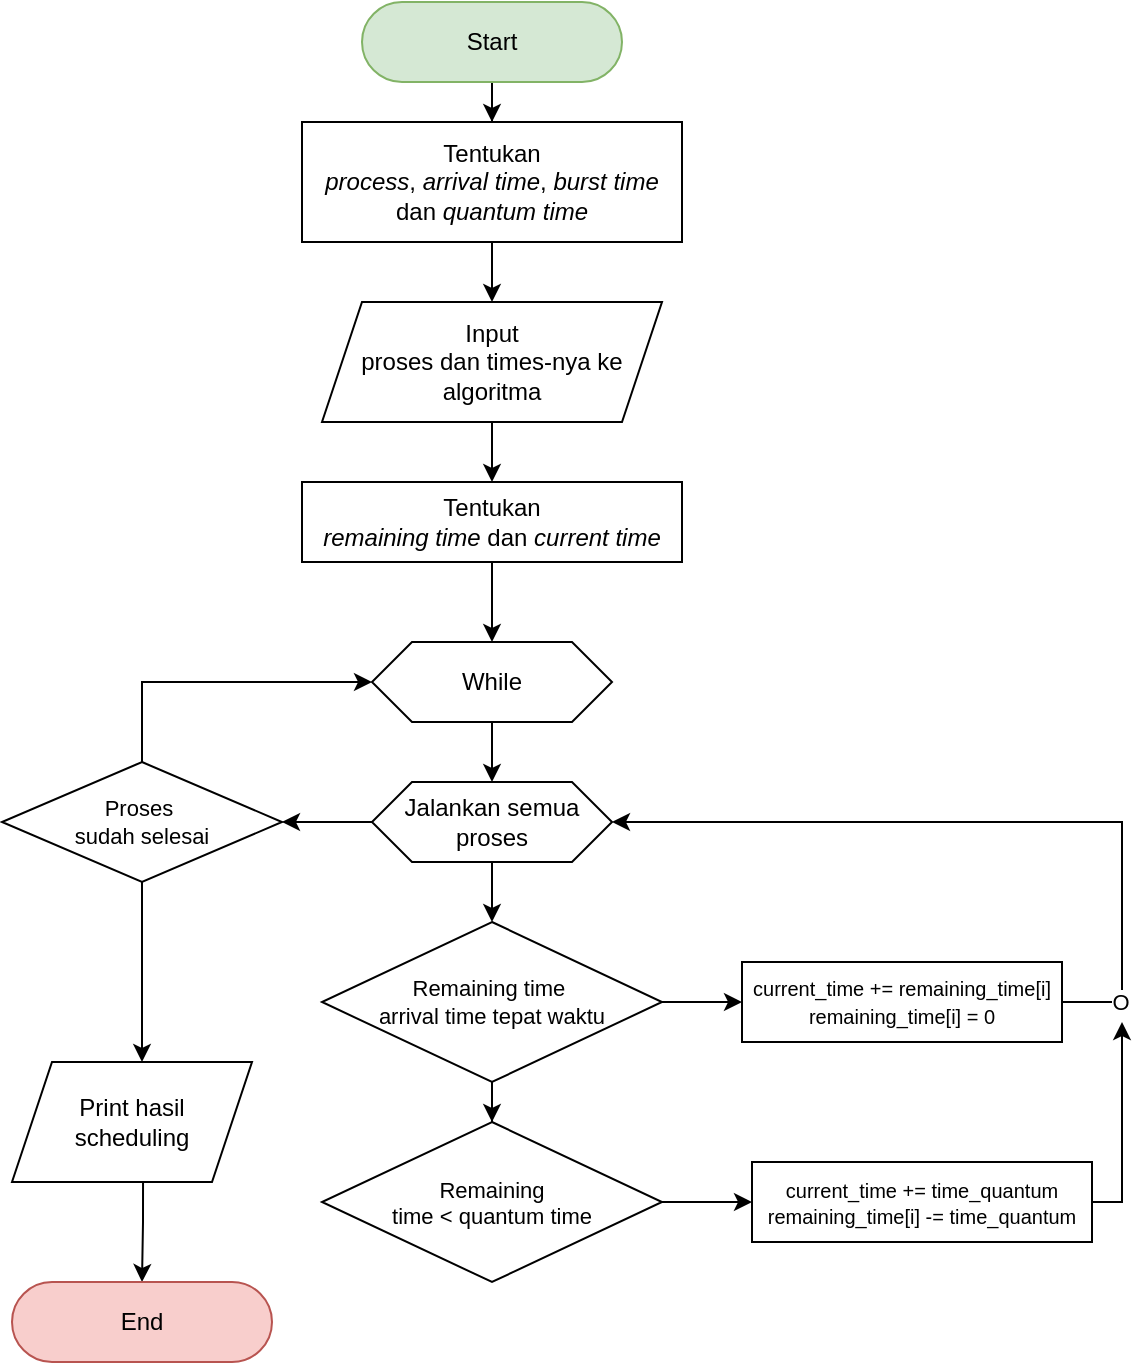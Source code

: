 <mxfile version="22.1.0" type="github">
  <diagram name="Page-1" id="GzDkK3Wdm-paOA56kU2o">
    <mxGraphModel dx="1731" dy="921" grid="1" gridSize="10" guides="1" tooltips="1" connect="1" arrows="1" fold="1" page="1" pageScale="1" pageWidth="827" pageHeight="1169" math="0" shadow="0">
      <root>
        <mxCell id="0" />
        <mxCell id="1" parent="0" />
        <mxCell id="nh16xZnF35ZIOP_AyppK-23" value="" style="edgeStyle=orthogonalEdgeStyle;rounded=0;orthogonalLoop=1;jettySize=auto;html=1;entryX=0.5;entryY=0;entryDx=0;entryDy=0;" edge="1" parent="1" source="nh16xZnF35ZIOP_AyppK-1" target="nh16xZnF35ZIOP_AyppK-2">
          <mxGeometry relative="1" as="geometry" />
        </mxCell>
        <mxCell id="nh16xZnF35ZIOP_AyppK-1" value="Start" style="rounded=1;whiteSpace=wrap;html=1;arcSize=50;fillColor=#d5e8d4;strokeColor=#82b366;" vertex="1" parent="1">
          <mxGeometry x="230" y="140" width="130" height="40" as="geometry" />
        </mxCell>
        <mxCell id="nh16xZnF35ZIOP_AyppK-25" value="" style="edgeStyle=orthogonalEdgeStyle;rounded=0;orthogonalLoop=1;jettySize=auto;html=1;" edge="1" parent="1" source="nh16xZnF35ZIOP_AyppK-2" target="nh16xZnF35ZIOP_AyppK-3">
          <mxGeometry relative="1" as="geometry" />
        </mxCell>
        <mxCell id="nh16xZnF35ZIOP_AyppK-2" value="&lt;p align=&quot;center&quot; class=&quot;MsoNormal&quot;&gt;Tentukan&lt;br&gt;&lt;i&gt;process&lt;/i&gt;, &lt;i&gt;arrival time&lt;/i&gt;, &lt;i&gt;burst time&lt;/i&gt; dan &lt;i&gt;quantum time&lt;/i&gt;&lt;span style=&quot;font-family: &amp;quot;Plus Jakarta Sans&amp;quot;;&quot;&gt;&lt;/span&gt;&lt;/p&gt;" style="rounded=0;whiteSpace=wrap;html=1;" vertex="1" parent="1">
          <mxGeometry x="200" y="200" width="190" height="60" as="geometry" />
        </mxCell>
        <mxCell id="nh16xZnF35ZIOP_AyppK-28" style="edgeStyle=orthogonalEdgeStyle;rounded=0;orthogonalLoop=1;jettySize=auto;html=1;entryX=0.5;entryY=0;entryDx=0;entryDy=0;" edge="1" parent="1" source="nh16xZnF35ZIOP_AyppK-3" target="nh16xZnF35ZIOP_AyppK-4">
          <mxGeometry relative="1" as="geometry" />
        </mxCell>
        <mxCell id="nh16xZnF35ZIOP_AyppK-3" value="&lt;p align=&quot;center&quot; class=&quot;MsoNormal&quot;&gt;Input&lt;br/&gt;proses dan times-nya ke algoritma&lt;span style=&quot;font-family: &amp;quot;Plus Jakarta Sans&amp;quot;;&quot;&gt;&lt;/span&gt;&lt;/p&gt;" style="shape=parallelogram;perimeter=parallelogramPerimeter;whiteSpace=wrap;html=1;fixedSize=1;" vertex="1" parent="1">
          <mxGeometry x="210" y="290" width="170" height="60" as="geometry" />
        </mxCell>
        <mxCell id="nh16xZnF35ZIOP_AyppK-29" style="edgeStyle=orthogonalEdgeStyle;rounded=0;orthogonalLoop=1;jettySize=auto;html=1;" edge="1" parent="1" source="nh16xZnF35ZIOP_AyppK-4" target="nh16xZnF35ZIOP_AyppK-6">
          <mxGeometry relative="1" as="geometry" />
        </mxCell>
        <mxCell id="nh16xZnF35ZIOP_AyppK-4" value="&lt;p align=&quot;center&quot; class=&quot;MsoNormal&quot;&gt;&lt;font style=&quot;font-size: 12px;&quot;&gt;&lt;font style=&quot;&quot;&gt;Tentukan&lt;br&gt;&lt;i&gt;remaining time&lt;/i&gt; dan&lt;i&gt; current &lt;/i&gt;&lt;/font&gt;&lt;i&gt;time&lt;/i&gt;&lt;/font&gt;&lt;span style=&quot;font-family: &amp;quot;Plus Jakarta Sans&amp;quot;;&quot;&gt;&lt;/span&gt;&lt;/p&gt;" style="rounded=0;whiteSpace=wrap;html=1;" vertex="1" parent="1">
          <mxGeometry x="200" y="380" width="190" height="40" as="geometry" />
        </mxCell>
        <mxCell id="nh16xZnF35ZIOP_AyppK-31" style="edgeStyle=orthogonalEdgeStyle;rounded=0;orthogonalLoop=1;jettySize=auto;html=1;entryX=0.5;entryY=0;entryDx=0;entryDy=0;" edge="1" parent="1" source="nh16xZnF35ZIOP_AyppK-6" target="nh16xZnF35ZIOP_AyppK-7">
          <mxGeometry relative="1" as="geometry" />
        </mxCell>
        <mxCell id="nh16xZnF35ZIOP_AyppK-6" value="While" style="shape=hexagon;perimeter=hexagonPerimeter2;whiteSpace=wrap;html=1;fixedSize=1;" vertex="1" parent="1">
          <mxGeometry x="235" y="460" width="120" height="40" as="geometry" />
        </mxCell>
        <mxCell id="nh16xZnF35ZIOP_AyppK-18" value="" style="edgeStyle=orthogonalEdgeStyle;rounded=0;orthogonalLoop=1;jettySize=auto;html=1;" edge="1" parent="1" source="nh16xZnF35ZIOP_AyppK-7" target="nh16xZnF35ZIOP_AyppK-17">
          <mxGeometry relative="1" as="geometry" />
        </mxCell>
        <mxCell id="nh16xZnF35ZIOP_AyppK-33" style="edgeStyle=orthogonalEdgeStyle;rounded=0;orthogonalLoop=1;jettySize=auto;html=1;entryX=0.5;entryY=0;entryDx=0;entryDy=0;" edge="1" parent="1" source="nh16xZnF35ZIOP_AyppK-7" target="nh16xZnF35ZIOP_AyppK-9">
          <mxGeometry relative="1" as="geometry" />
        </mxCell>
        <mxCell id="nh16xZnF35ZIOP_AyppK-7" value="Jalankan semua proses" style="shape=hexagon;perimeter=hexagonPerimeter2;whiteSpace=wrap;html=1;fixedSize=1;" vertex="1" parent="1">
          <mxGeometry x="235" y="530" width="120" height="40" as="geometry" />
        </mxCell>
        <mxCell id="nh16xZnF35ZIOP_AyppK-19" value="" style="edgeStyle=orthogonalEdgeStyle;rounded=0;orthogonalLoop=1;jettySize=auto;html=1;" edge="1" parent="1" source="nh16xZnF35ZIOP_AyppK-9" target="nh16xZnF35ZIOP_AyppK-16">
          <mxGeometry relative="1" as="geometry" />
        </mxCell>
        <mxCell id="nh16xZnF35ZIOP_AyppK-36" value="" style="edgeStyle=orthogonalEdgeStyle;rounded=0;orthogonalLoop=1;jettySize=auto;html=1;" edge="1" parent="1" source="nh16xZnF35ZIOP_AyppK-9" target="nh16xZnF35ZIOP_AyppK-11">
          <mxGeometry relative="1" as="geometry" />
        </mxCell>
        <mxCell id="nh16xZnF35ZIOP_AyppK-9" value="&lt;p style=&quot;line-height: 10%;&quot; class=&quot;MsoNormal&quot;&gt;&lt;font style=&quot;font-size: 11px;&quot;&gt;Remaining time&amp;nbsp;&lt;/font&gt;&lt;/p&gt;&lt;p style=&quot;line-height: 10%;&quot; class=&quot;MsoNormal&quot;&gt;&lt;font style=&quot;font-size: 11px;&quot;&gt;arrival time tepat waktu&lt;/font&gt;&lt;/p&gt;" style="rhombus;whiteSpace=wrap;html=1;rounded=0;shadow=0;align=center;" vertex="1" parent="1">
          <mxGeometry x="210" y="600" width="170" height="80" as="geometry" />
        </mxCell>
        <mxCell id="nh16xZnF35ZIOP_AyppK-20" value="" style="edgeStyle=orthogonalEdgeStyle;rounded=0;orthogonalLoop=1;jettySize=auto;html=1;" edge="1" parent="1" source="nh16xZnF35ZIOP_AyppK-11" target="nh16xZnF35ZIOP_AyppK-15">
          <mxGeometry relative="1" as="geometry" />
        </mxCell>
        <mxCell id="nh16xZnF35ZIOP_AyppK-11" value="&lt;p style=&quot;line-height: 110%; font-size: 11px;&quot; align=&quot;center&quot; class=&quot;MsoNormal&quot;&gt;Remaining&lt;br&gt;time &amp;lt; quantum time&lt;/p&gt;" style="rhombus;whiteSpace=wrap;html=1;rounded=0;shadow=0;align=center;" vertex="1" parent="1">
          <mxGeometry x="210" y="700" width="170" height="80" as="geometry" />
        </mxCell>
        <mxCell id="nh16xZnF35ZIOP_AyppK-38" style="edgeStyle=orthogonalEdgeStyle;rounded=0;orthogonalLoop=1;jettySize=auto;html=1;" edge="1" parent="1" source="nh16xZnF35ZIOP_AyppK-15">
          <mxGeometry relative="1" as="geometry">
            <mxPoint x="610" y="650" as="targetPoint" />
            <Array as="points">
              <mxPoint x="610" y="740" />
            </Array>
          </mxGeometry>
        </mxCell>
        <mxCell id="nh16xZnF35ZIOP_AyppK-15" value="&lt;p style=&quot;line-height: 30%; font-size: 10px;&quot; align=&quot;center&quot; class=&quot;MsoNormal&quot;&gt;&lt;font style=&quot;font-size: 10px;&quot;&gt;current_time += time_quantum&lt;/font&gt;&lt;/p&gt;&lt;p style=&quot;line-height: 30%; font-size: 10px;&quot; align=&quot;center&quot; class=&quot;MsoNormal&quot;&gt;&lt;span style=&quot;background-color: initial;&quot;&gt;&lt;font style=&quot;font-size: 10px;&quot;&gt;remaining_time[i] -= time_quantum&lt;/font&gt;&lt;/span&gt;&lt;/p&gt;" style="rounded=0;whiteSpace=wrap;html=1;" vertex="1" parent="1">
          <mxGeometry x="425" y="720" width="170" height="40" as="geometry" />
        </mxCell>
        <mxCell id="nh16xZnF35ZIOP_AyppK-37" style="edgeStyle=orthogonalEdgeStyle;rounded=0;orthogonalLoop=1;jettySize=auto;html=1;entryX=1;entryY=0.5;entryDx=0;entryDy=0;" edge="1" parent="1" source="nh16xZnF35ZIOP_AyppK-16" target="nh16xZnF35ZIOP_AyppK-7">
          <mxGeometry relative="1" as="geometry">
            <Array as="points">
              <mxPoint x="610" y="640" />
              <mxPoint x="610" y="550" />
            </Array>
          </mxGeometry>
        </mxCell>
        <mxCell id="nh16xZnF35ZIOP_AyppK-42" value="O" style="edgeLabel;html=1;align=center;verticalAlign=middle;resizable=0;points=[];" vertex="1" connectable="0" parent="nh16xZnF35ZIOP_AyppK-37">
          <mxGeometry x="-0.847" relative="1" as="geometry">
            <mxPoint as="offset" />
          </mxGeometry>
        </mxCell>
        <mxCell id="nh16xZnF35ZIOP_AyppK-16" value="&lt;p style=&quot;line-height: 10%;&quot; class=&quot;MsoNormal&quot;&gt;&lt;font style=&quot;font-size: 10px;&quot;&gt;current_time += remaining_time[i]&lt;/font&gt;&lt;/p&gt;&lt;p style=&quot;line-height: 10%;&quot; class=&quot;MsoNormal&quot;&gt;&lt;font style=&quot;font-size: 10px;&quot;&gt;remaining_time[i] = 0&lt;/font&gt;&lt;/p&gt;" style="rounded=0;whiteSpace=wrap;html=1;align=center;perimeterSpacing=0;" vertex="1" parent="1">
          <mxGeometry x="420" y="620" width="160" height="40" as="geometry" />
        </mxCell>
        <mxCell id="nh16xZnF35ZIOP_AyppK-43" style="edgeStyle=orthogonalEdgeStyle;rounded=0;orthogonalLoop=1;jettySize=auto;html=1;exitX=0.5;exitY=0;exitDx=0;exitDy=0;entryX=0;entryY=0.5;entryDx=0;entryDy=0;" edge="1" parent="1" source="nh16xZnF35ZIOP_AyppK-17" target="nh16xZnF35ZIOP_AyppK-6">
          <mxGeometry relative="1" as="geometry">
            <mxPoint x="160" y="445" as="targetPoint" />
            <mxPoint x="120.0" y="515" as="sourcePoint" />
            <Array as="points">
              <mxPoint x="120" y="480" />
            </Array>
          </mxGeometry>
        </mxCell>
        <mxCell id="nh16xZnF35ZIOP_AyppK-45" value="" style="edgeStyle=orthogonalEdgeStyle;rounded=0;orthogonalLoop=1;jettySize=auto;html=1;" edge="1" parent="1" source="nh16xZnF35ZIOP_AyppK-17">
          <mxGeometry relative="1" as="geometry">
            <mxPoint x="120" y="670" as="targetPoint" />
          </mxGeometry>
        </mxCell>
        <mxCell id="nh16xZnF35ZIOP_AyppK-17" value="&lt;p style=&quot;line-height: 10%;&quot; class=&quot;MsoNormal&quot;&gt;&lt;span style=&quot;font-size: 11px;&quot;&gt;Proses&amp;nbsp;&lt;/span&gt;&lt;/p&gt;&lt;p style=&quot;line-height: 10%;&quot; class=&quot;MsoNormal&quot;&gt;&lt;span style=&quot;font-size: 11px;&quot;&gt;sudah selesai&lt;/span&gt;&lt;/p&gt;" style="rhombus;whiteSpace=wrap;html=1;rounded=0;shadow=0;align=center;" vertex="1" parent="1">
          <mxGeometry x="50" y="520" width="140" height="60" as="geometry" />
        </mxCell>
        <mxCell id="nh16xZnF35ZIOP_AyppK-47" value="" style="edgeStyle=orthogonalEdgeStyle;rounded=0;orthogonalLoop=1;jettySize=auto;html=1;exitX=0.546;exitY=0.995;exitDx=0;exitDy=0;exitPerimeter=0;" edge="1" parent="1" source="nh16xZnF35ZIOP_AyppK-49" target="nh16xZnF35ZIOP_AyppK-46">
          <mxGeometry relative="1" as="geometry">
            <mxPoint x="120" y="710.0" as="sourcePoint" />
            <Array as="points">
              <mxPoint x="120" y="750" />
              <mxPoint x="120" y="750" />
            </Array>
          </mxGeometry>
        </mxCell>
        <mxCell id="nh16xZnF35ZIOP_AyppK-46" value="End" style="rounded=1;whiteSpace=wrap;html=1;arcSize=50;fillColor=#f8cecc;strokeColor=#b85450;" vertex="1" parent="1">
          <mxGeometry x="55" y="780" width="130" height="40" as="geometry" />
        </mxCell>
        <mxCell id="nh16xZnF35ZIOP_AyppK-49" value="Print hasil &lt;br&gt;scheduling" style="shape=parallelogram;perimeter=parallelogramPerimeter;whiteSpace=wrap;html=1;fixedSize=1;" vertex="1" parent="1">
          <mxGeometry x="55" y="670" width="120" height="60" as="geometry" />
        </mxCell>
      </root>
    </mxGraphModel>
  </diagram>
</mxfile>
